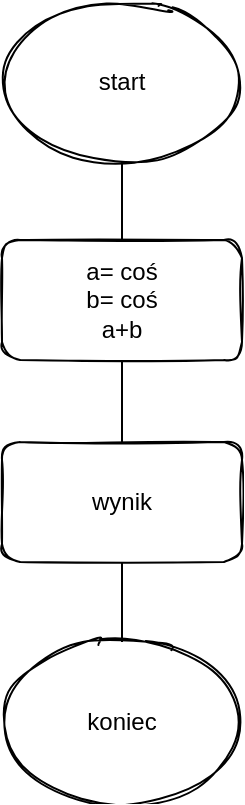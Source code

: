 <mxfile version="20.8.23" type="github">
  <diagram id="C5RBs43oDa-KdzZeNtuy" name="Page-1">
    <mxGraphModel dx="956" dy="521" grid="1" gridSize="10" guides="1" tooltips="1" connect="1" arrows="1" fold="1" page="1" pageScale="1" pageWidth="827" pageHeight="1169" math="0" shadow="0">
      <root>
        <mxCell id="WIyWlLk6GJQsqaUBKTNV-0" />
        <mxCell id="WIyWlLk6GJQsqaUBKTNV-1" parent="WIyWlLk6GJQsqaUBKTNV-0" />
        <mxCell id="07Qvbf6R7t-C7HyKxWoE-3" value="start" style="ellipse;whiteSpace=wrap;html=1;shadow=0;sketch=1;strokeColor=#000000;strokeWidth=1;" vertex="1" parent="WIyWlLk6GJQsqaUBKTNV-1">
          <mxGeometry x="354" y="90" width="120" height="80" as="geometry" />
        </mxCell>
        <mxCell id="07Qvbf6R7t-C7HyKxWoE-4" value="&lt;div&gt;a= coś&lt;/div&gt;&lt;div&gt;b= coś&lt;br&gt;&lt;/div&gt;&lt;div&gt;a+b&lt;/div&gt;" style="rounded=1;whiteSpace=wrap;html=1;shadow=0;sketch=1;strokeColor=#000000;strokeWidth=1;" vertex="1" parent="WIyWlLk6GJQsqaUBKTNV-1">
          <mxGeometry x="354" y="209" width="120" height="60" as="geometry" />
        </mxCell>
        <mxCell id="07Qvbf6R7t-C7HyKxWoE-5" value="" style="endArrow=none;html=1;rounded=0;entryX=0.5;entryY=1;entryDx=0;entryDy=0;" edge="1" parent="WIyWlLk6GJQsqaUBKTNV-1" source="07Qvbf6R7t-C7HyKxWoE-4" target="07Qvbf6R7t-C7HyKxWoE-3">
          <mxGeometry width="50" height="50" relative="1" as="geometry">
            <mxPoint x="300" y="300" as="sourcePoint" />
            <mxPoint x="350" y="250" as="targetPoint" />
          </mxGeometry>
        </mxCell>
        <mxCell id="07Qvbf6R7t-C7HyKxWoE-6" value="wynik" style="rounded=1;whiteSpace=wrap;html=1;shadow=0;sketch=1;strokeColor=#000000;strokeWidth=1;" vertex="1" parent="WIyWlLk6GJQsqaUBKTNV-1">
          <mxGeometry x="354" y="310" width="120" height="60" as="geometry" />
        </mxCell>
        <mxCell id="07Qvbf6R7t-C7HyKxWoE-7" value="koniec" style="ellipse;whiteSpace=wrap;html=1;shadow=0;sketch=1;strokeColor=#000000;strokeWidth=1;" vertex="1" parent="WIyWlLk6GJQsqaUBKTNV-1">
          <mxGeometry x="354" y="410" width="120" height="80" as="geometry" />
        </mxCell>
        <mxCell id="07Qvbf6R7t-C7HyKxWoE-8" value="" style="endArrow=none;html=1;rounded=0;" edge="1" parent="WIyWlLk6GJQsqaUBKTNV-1" source="07Qvbf6R7t-C7HyKxWoE-6" target="07Qvbf6R7t-C7HyKxWoE-4">
          <mxGeometry width="50" height="50" relative="1" as="geometry">
            <mxPoint x="300" y="360" as="sourcePoint" />
            <mxPoint x="350" y="310" as="targetPoint" />
          </mxGeometry>
        </mxCell>
        <mxCell id="07Qvbf6R7t-C7HyKxWoE-9" value="" style="endArrow=none;html=1;rounded=0;" edge="1" parent="WIyWlLk6GJQsqaUBKTNV-1" source="07Qvbf6R7t-C7HyKxWoE-7" target="07Qvbf6R7t-C7HyKxWoE-6">
          <mxGeometry width="50" height="50" relative="1" as="geometry">
            <mxPoint x="300" y="360" as="sourcePoint" />
            <mxPoint x="350" y="310" as="targetPoint" />
          </mxGeometry>
        </mxCell>
      </root>
    </mxGraphModel>
  </diagram>
</mxfile>
